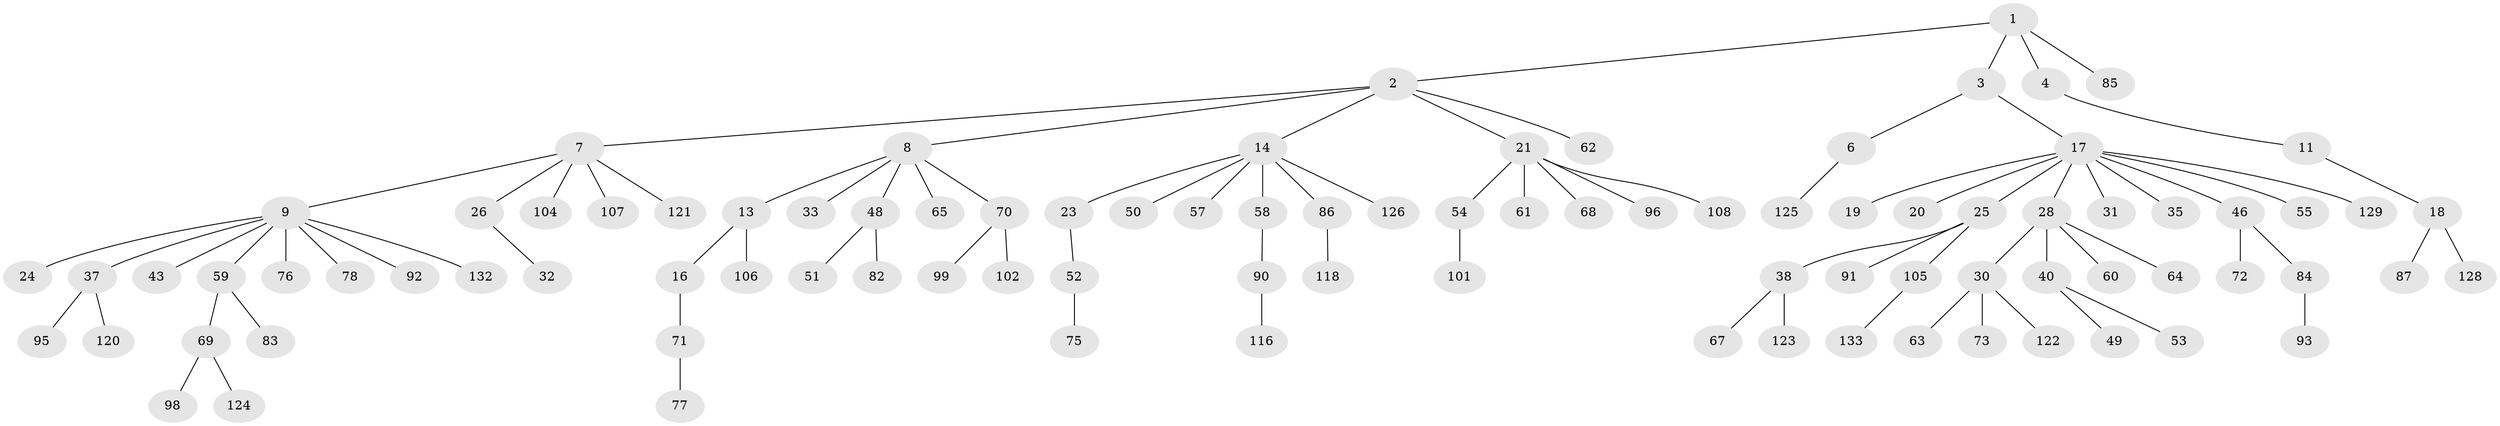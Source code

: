 // Generated by graph-tools (version 1.1) at 2025/24/03/03/25 07:24:07]
// undirected, 94 vertices, 93 edges
graph export_dot {
graph [start="1"]
  node [color=gray90,style=filled];
  1 [super="+12"];
  2 [super="+15"];
  3 [super="+5"];
  4 [super="+103"];
  6;
  7 [super="+42"];
  8 [super="+27"];
  9 [super="+10"];
  11;
  13;
  14 [super="+29"];
  16;
  17 [super="+22"];
  18 [super="+88"];
  19;
  20;
  21 [super="+34"];
  23;
  24;
  25 [super="+36"];
  26;
  28 [super="+41"];
  30 [super="+56"];
  31 [super="+44"];
  32 [super="+39"];
  33;
  35;
  37 [super="+47"];
  38 [super="+45"];
  40 [super="+79"];
  43;
  46 [super="+119"];
  48 [super="+112"];
  49 [super="+80"];
  50 [super="+110"];
  51 [super="+66"];
  52 [super="+89"];
  53;
  54;
  55;
  57;
  58;
  59 [super="+94"];
  60;
  61;
  62 [super="+81"];
  63;
  64;
  65 [super="+111"];
  67;
  68 [super="+114"];
  69 [super="+97"];
  70;
  71 [super="+74"];
  72;
  73;
  75;
  76 [super="+134"];
  77;
  78;
  82;
  83 [super="+100"];
  84 [super="+117"];
  85;
  86;
  87;
  90 [super="+130"];
  91;
  92 [super="+127"];
  93 [super="+115"];
  95;
  96;
  98;
  99;
  101 [super="+131"];
  102;
  104;
  105 [super="+113"];
  106;
  107;
  108 [super="+109"];
  116;
  118;
  120;
  121;
  122;
  123;
  124;
  125;
  126;
  128;
  129;
  132;
  133;
  1 -- 2;
  1 -- 3;
  1 -- 4;
  1 -- 85;
  2 -- 7;
  2 -- 8;
  2 -- 14;
  2 -- 62;
  2 -- 21;
  3 -- 17;
  3 -- 6;
  4 -- 11;
  6 -- 125;
  7 -- 9;
  7 -- 26;
  7 -- 104;
  7 -- 121;
  7 -- 107;
  8 -- 13;
  8 -- 33;
  8 -- 48;
  8 -- 65;
  8 -- 70;
  9 -- 37;
  9 -- 59;
  9 -- 92;
  9 -- 132;
  9 -- 24;
  9 -- 43;
  9 -- 76;
  9 -- 78;
  11 -- 18;
  13 -- 16;
  13 -- 106;
  14 -- 23;
  14 -- 50;
  14 -- 57;
  14 -- 58;
  14 -- 126;
  14 -- 86;
  16 -- 71;
  17 -- 19;
  17 -- 20;
  17 -- 35;
  17 -- 46;
  17 -- 55;
  17 -- 129;
  17 -- 28;
  17 -- 25;
  17 -- 31;
  18 -- 87;
  18 -- 128;
  21 -- 61;
  21 -- 68;
  21 -- 96;
  21 -- 108;
  21 -- 54;
  23 -- 52;
  25 -- 38;
  25 -- 91;
  25 -- 105;
  26 -- 32;
  28 -- 30;
  28 -- 40;
  28 -- 60;
  28 -- 64;
  30 -- 122;
  30 -- 73;
  30 -- 63;
  37 -- 95;
  37 -- 120;
  38 -- 123;
  38 -- 67;
  40 -- 49;
  40 -- 53;
  46 -- 72;
  46 -- 84;
  48 -- 51;
  48 -- 82;
  52 -- 75;
  54 -- 101;
  58 -- 90;
  59 -- 69;
  59 -- 83;
  69 -- 98;
  69 -- 124;
  70 -- 99;
  70 -- 102;
  71 -- 77;
  84 -- 93;
  86 -- 118;
  90 -- 116;
  105 -- 133;
}
